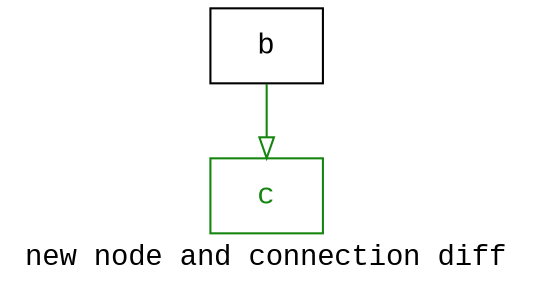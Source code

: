 digraph D {
    label="new node and connection diff";
    tooltip="new node and connection diff";
    bgcolor="#ffffff";
    fontcolor="#000000";
    fontname="Courier New";
    
    node1 [color="#000000",fontcolor="#000000",fontname="Courier New",shape="rectangle",tooltip="b",label="b"]
    
    node2 [color="#158510",fontcolor="#158510",fontname="Courier New",shape="rectangle",tooltip="c",label="c"]
    
    node1 -> node2 [arrowhead="empty",color="#158510",tooltip="b\n   ->\nc",]
}
